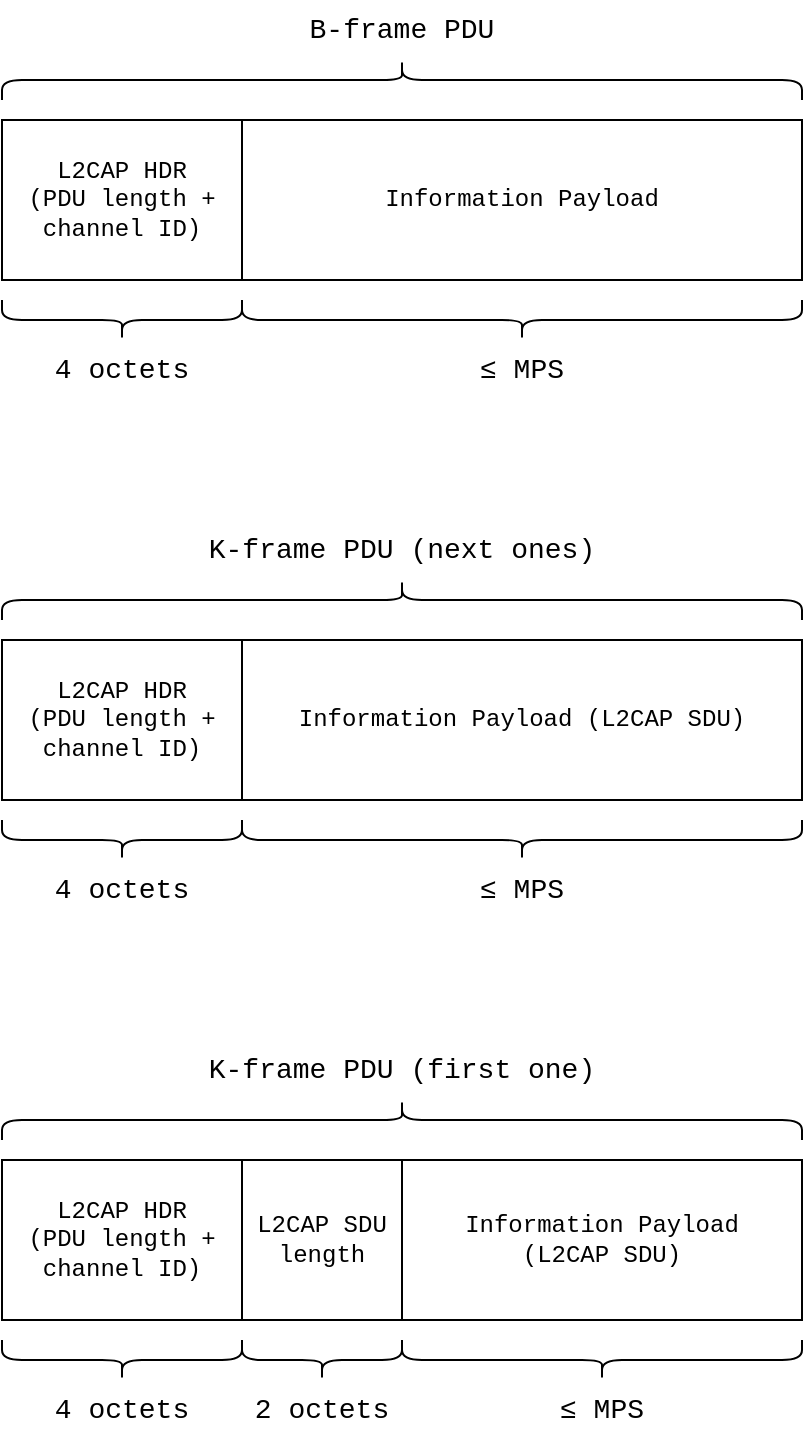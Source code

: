 <mxfile version="24.2.1" type="device">
  <diagram name="Page-1" id="QQokUqR677SrVn7bYZOC">
    <mxGraphModel dx="1185" dy="757" grid="1" gridSize="10" guides="1" tooltips="1" connect="1" arrows="1" fold="1" page="1" pageScale="1" pageWidth="850" pageHeight="1100" background="#ffffff" math="0" shadow="0">
      <root>
        <mxCell id="0" />
        <mxCell id="1" parent="0" />
        <mxCell id="reYpw78VQPuatm9fdqTn-1" value="&lt;div&gt;L2CAP HDR&lt;/div&gt;&lt;div&gt;(PDU length + channel ID)&lt;br&gt;&lt;/div&gt;" style="whiteSpace=wrap;html=1;fontFamily=Courier New;fillColor=none;" parent="1" vertex="1">
          <mxGeometry x="40" y="200" width="120" height="80" as="geometry" />
        </mxCell>
        <mxCell id="reYpw78VQPuatm9fdqTn-2" value="Information Payload" style="whiteSpace=wrap;html=1;fontFamily=Courier New;fillColor=none;" parent="1" vertex="1">
          <mxGeometry x="160" y="200" width="280" height="80" as="geometry" />
        </mxCell>
        <mxCell id="reYpw78VQPuatm9fdqTn-3" value="" style="shape=curlyBracket;whiteSpace=wrap;html=1;rounded=1;labelPosition=left;verticalLabelPosition=middle;align=right;verticalAlign=middle;rotation=90;" parent="1" vertex="1">
          <mxGeometry x="230" y="-20" width="20" height="400" as="geometry" />
        </mxCell>
        <mxCell id="reYpw78VQPuatm9fdqTn-4" value="B-frame PDU" style="text;html=1;align=center;verticalAlign=middle;whiteSpace=wrap;rounded=0;fontSize=14;fontFamily=Courier New;" parent="1" vertex="1">
          <mxGeometry x="40" y="140" width="400" height="30" as="geometry" />
        </mxCell>
        <mxCell id="reYpw78VQPuatm9fdqTn-5" value="" style="shape=curlyBracket;whiteSpace=wrap;html=1;rounded=1;flipH=1;labelPosition=right;verticalLabelPosition=middle;align=left;verticalAlign=middle;rotation=90;" parent="1" vertex="1">
          <mxGeometry x="90" y="240" width="20" height="120" as="geometry" />
        </mxCell>
        <mxCell id="reYpw78VQPuatm9fdqTn-6" value="4 octets" style="text;html=1;align=center;verticalAlign=middle;whiteSpace=wrap;rounded=0;fontSize=14;fontFamily=Courier New;" parent="1" vertex="1">
          <mxGeometry x="40" y="310" width="120" height="30" as="geometry" />
        </mxCell>
        <mxCell id="reYpw78VQPuatm9fdqTn-7" value="" style="shape=curlyBracket;whiteSpace=wrap;html=1;rounded=1;flipH=1;labelPosition=right;verticalLabelPosition=middle;align=left;verticalAlign=middle;rotation=90;" parent="1" vertex="1">
          <mxGeometry x="290" y="160" width="20" height="280" as="geometry" />
        </mxCell>
        <mxCell id="reYpw78VQPuatm9fdqTn-8" value="≤ MPS" style="text;html=1;align=center;verticalAlign=middle;whiteSpace=wrap;rounded=0;fontSize=14;fontFamily=Courier New;" parent="1" vertex="1">
          <mxGeometry x="160" y="310" width="280" height="30" as="geometry" />
        </mxCell>
        <mxCell id="reYpw78VQPuatm9fdqTn-9" value="&lt;div&gt;L2CAP HDR&lt;/div&gt;&lt;div&gt;(PDU length + channel ID)&lt;br&gt;&lt;/div&gt;" style="whiteSpace=wrap;html=1;fontFamily=Courier New;fillColor=none;" parent="1" vertex="1">
          <mxGeometry x="40" y="460" width="120" height="80" as="geometry" />
        </mxCell>
        <mxCell id="reYpw78VQPuatm9fdqTn-10" value="Information Payload (L2CAP SDU)" style="whiteSpace=wrap;html=1;fontFamily=Courier New;fillColor=none;" parent="1" vertex="1">
          <mxGeometry x="160" y="460" width="280" height="80" as="geometry" />
        </mxCell>
        <mxCell id="reYpw78VQPuatm9fdqTn-11" value="" style="shape=curlyBracket;whiteSpace=wrap;html=1;rounded=1;labelPosition=left;verticalLabelPosition=middle;align=right;verticalAlign=middle;rotation=90;" parent="1" vertex="1">
          <mxGeometry x="230" y="240" width="20" height="400" as="geometry" />
        </mxCell>
        <mxCell id="reYpw78VQPuatm9fdqTn-12" value="K-frame PDU (next ones)" style="text;html=1;align=center;verticalAlign=middle;whiteSpace=wrap;rounded=0;fontSize=14;fontFamily=Courier New;" parent="1" vertex="1">
          <mxGeometry x="40" y="400" width="400" height="30" as="geometry" />
        </mxCell>
        <mxCell id="reYpw78VQPuatm9fdqTn-13" value="" style="shape=curlyBracket;whiteSpace=wrap;html=1;rounded=1;flipH=1;labelPosition=right;verticalLabelPosition=middle;align=left;verticalAlign=middle;rotation=90;" parent="1" vertex="1">
          <mxGeometry x="90" y="500" width="20" height="120" as="geometry" />
        </mxCell>
        <mxCell id="reYpw78VQPuatm9fdqTn-14" value="4 octets" style="text;html=1;align=center;verticalAlign=middle;whiteSpace=wrap;rounded=0;fontSize=14;fontFamily=Courier New;" parent="1" vertex="1">
          <mxGeometry x="40" y="570" width="120" height="30" as="geometry" />
        </mxCell>
        <mxCell id="reYpw78VQPuatm9fdqTn-15" value="" style="shape=curlyBracket;whiteSpace=wrap;html=1;rounded=1;flipH=1;labelPosition=right;verticalLabelPosition=middle;align=left;verticalAlign=middle;rotation=90;" parent="1" vertex="1">
          <mxGeometry x="290" y="420" width="20" height="280" as="geometry" />
        </mxCell>
        <mxCell id="reYpw78VQPuatm9fdqTn-16" value="≤ MPS" style="text;html=1;align=center;verticalAlign=middle;whiteSpace=wrap;rounded=0;fontSize=14;fontFamily=Courier New;" parent="1" vertex="1">
          <mxGeometry x="160" y="570" width="280" height="30" as="geometry" />
        </mxCell>
        <mxCell id="reYpw78VQPuatm9fdqTn-17" value="&lt;div&gt;L2CAP HDR&lt;/div&gt;&lt;div&gt;(PDU length + channel ID)&lt;br&gt;&lt;/div&gt;" style="whiteSpace=wrap;html=1;fontFamily=Courier New;fillColor=none;" parent="1" vertex="1">
          <mxGeometry x="40" y="720" width="120" height="80" as="geometry" />
        </mxCell>
        <mxCell id="reYpw78VQPuatm9fdqTn-18" value="Information Payload&lt;br&gt;(L2CAP SDU)" style="whiteSpace=wrap;html=1;fontFamily=Courier New;fillColor=none;" parent="1" vertex="1">
          <mxGeometry x="240" y="720" width="200" height="80" as="geometry" />
        </mxCell>
        <mxCell id="reYpw78VQPuatm9fdqTn-19" value="" style="shape=curlyBracket;whiteSpace=wrap;html=1;rounded=1;labelPosition=left;verticalLabelPosition=middle;align=right;verticalAlign=middle;rotation=90;" parent="1" vertex="1">
          <mxGeometry x="230" y="500" width="20" height="400" as="geometry" />
        </mxCell>
        <mxCell id="reYpw78VQPuatm9fdqTn-20" value="K-frame PDU (first one)" style="text;html=1;align=center;verticalAlign=middle;whiteSpace=wrap;rounded=0;fontSize=14;fontFamily=Courier New;" parent="1" vertex="1">
          <mxGeometry x="40" y="660" width="400" height="30" as="geometry" />
        </mxCell>
        <mxCell id="reYpw78VQPuatm9fdqTn-21" value="" style="shape=curlyBracket;whiteSpace=wrap;html=1;rounded=1;flipH=1;labelPosition=right;verticalLabelPosition=middle;align=left;verticalAlign=middle;rotation=90;" parent="1" vertex="1">
          <mxGeometry x="90" y="760" width="20" height="120" as="geometry" />
        </mxCell>
        <mxCell id="reYpw78VQPuatm9fdqTn-22" value="4 octets" style="text;html=1;align=center;verticalAlign=middle;whiteSpace=wrap;rounded=0;fontSize=14;fontFamily=Courier New;" parent="1" vertex="1">
          <mxGeometry x="40" y="830" width="120" height="30" as="geometry" />
        </mxCell>
        <mxCell id="reYpw78VQPuatm9fdqTn-23" value="" style="shape=curlyBracket;whiteSpace=wrap;html=1;rounded=1;flipH=1;labelPosition=right;verticalLabelPosition=middle;align=left;verticalAlign=middle;rotation=90;" parent="1" vertex="1">
          <mxGeometry x="330" y="720" width="20" height="200" as="geometry" />
        </mxCell>
        <mxCell id="reYpw78VQPuatm9fdqTn-24" value="≤ MPS" style="text;html=1;align=center;verticalAlign=middle;whiteSpace=wrap;rounded=0;fontSize=14;fontFamily=Courier New;" parent="1" vertex="1">
          <mxGeometry x="240" y="830" width="200" height="30" as="geometry" />
        </mxCell>
        <mxCell id="reYpw78VQPuatm9fdqTn-25" value="L2CAP SDU length" style="whiteSpace=wrap;html=1;fontFamily=Courier New;fillColor=none;" parent="1" vertex="1">
          <mxGeometry x="160" y="720" width="80" height="80" as="geometry" />
        </mxCell>
        <mxCell id="reYpw78VQPuatm9fdqTn-26" value="" style="shape=curlyBracket;whiteSpace=wrap;html=1;rounded=1;flipH=1;labelPosition=right;verticalLabelPosition=middle;align=left;verticalAlign=middle;rotation=90;" parent="1" vertex="1">
          <mxGeometry x="190" y="780" width="20" height="80" as="geometry" />
        </mxCell>
        <mxCell id="reYpw78VQPuatm9fdqTn-27" value="2 octets" style="text;html=1;align=center;verticalAlign=middle;whiteSpace=wrap;rounded=0;fontSize=14;fontFamily=Courier New;" parent="1" vertex="1">
          <mxGeometry x="160" y="830" width="80" height="30" as="geometry" />
        </mxCell>
      </root>
    </mxGraphModel>
  </diagram>
</mxfile>
